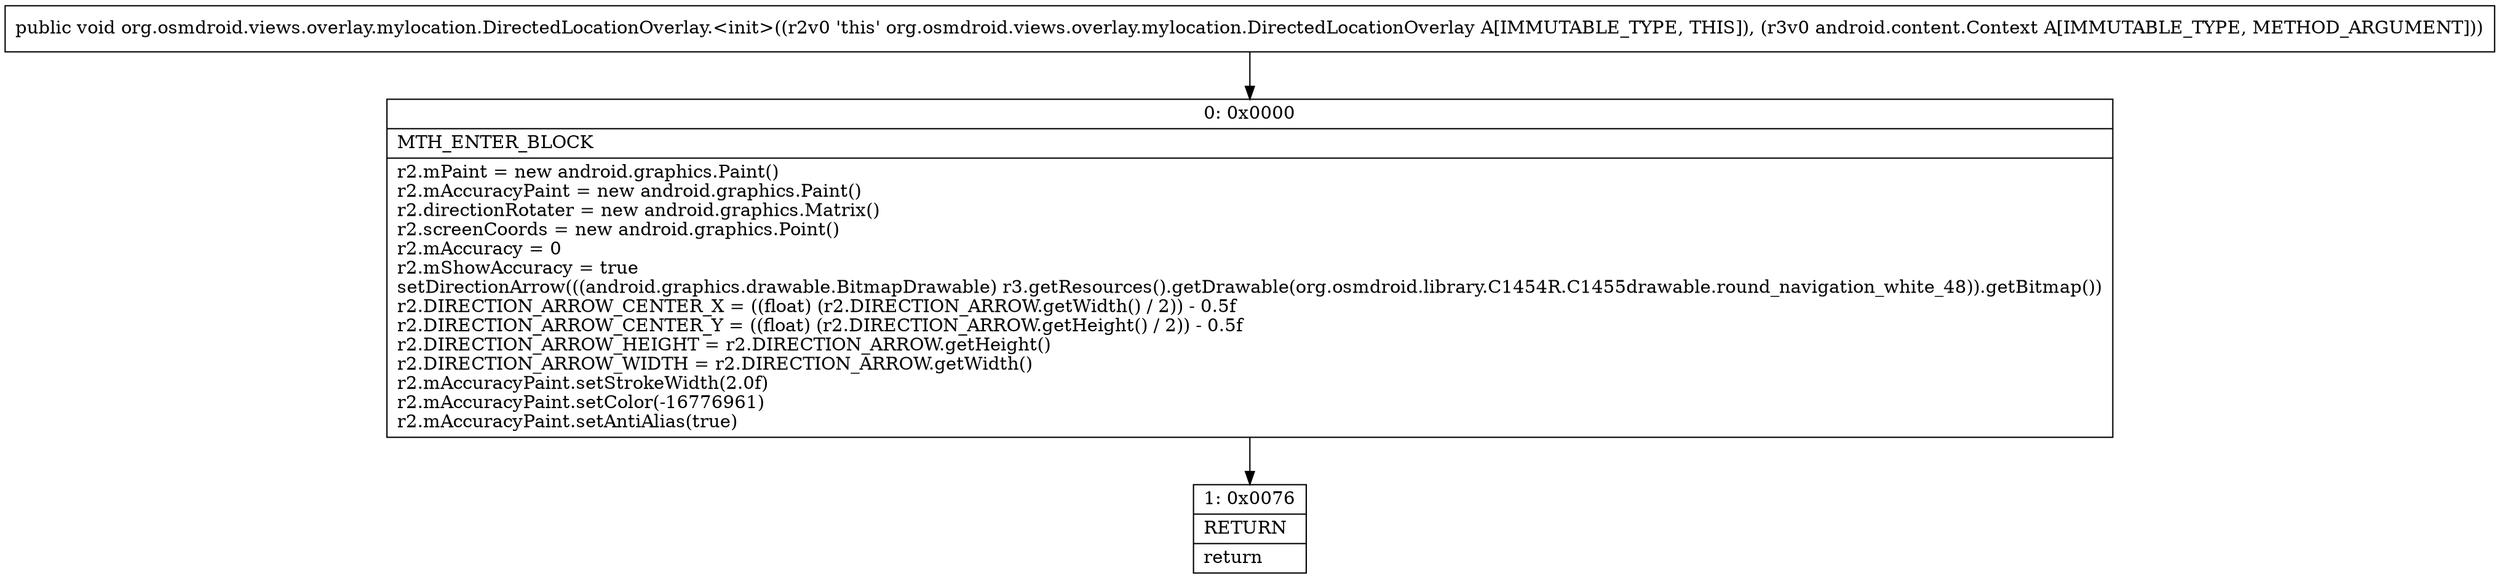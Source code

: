 digraph "CFG fororg.osmdroid.views.overlay.mylocation.DirectedLocationOverlay.\<init\>(Landroid\/content\/Context;)V" {
Node_0 [shape=record,label="{0\:\ 0x0000|MTH_ENTER_BLOCK\l|r2.mPaint = new android.graphics.Paint()\lr2.mAccuracyPaint = new android.graphics.Paint()\lr2.directionRotater = new android.graphics.Matrix()\lr2.screenCoords = new android.graphics.Point()\lr2.mAccuracy = 0\lr2.mShowAccuracy = true\lsetDirectionArrow(((android.graphics.drawable.BitmapDrawable) r3.getResources().getDrawable(org.osmdroid.library.C1454R.C1455drawable.round_navigation_white_48)).getBitmap())\lr2.DIRECTION_ARROW_CENTER_X = ((float) (r2.DIRECTION_ARROW.getWidth() \/ 2)) \- 0.5f\lr2.DIRECTION_ARROW_CENTER_Y = ((float) (r2.DIRECTION_ARROW.getHeight() \/ 2)) \- 0.5f\lr2.DIRECTION_ARROW_HEIGHT = r2.DIRECTION_ARROW.getHeight()\lr2.DIRECTION_ARROW_WIDTH = r2.DIRECTION_ARROW.getWidth()\lr2.mAccuracyPaint.setStrokeWidth(2.0f)\lr2.mAccuracyPaint.setColor(\-16776961)\lr2.mAccuracyPaint.setAntiAlias(true)\l}"];
Node_1 [shape=record,label="{1\:\ 0x0076|RETURN\l|return\l}"];
MethodNode[shape=record,label="{public void org.osmdroid.views.overlay.mylocation.DirectedLocationOverlay.\<init\>((r2v0 'this' org.osmdroid.views.overlay.mylocation.DirectedLocationOverlay A[IMMUTABLE_TYPE, THIS]), (r3v0 android.content.Context A[IMMUTABLE_TYPE, METHOD_ARGUMENT])) }"];
MethodNode -> Node_0;
Node_0 -> Node_1;
}

